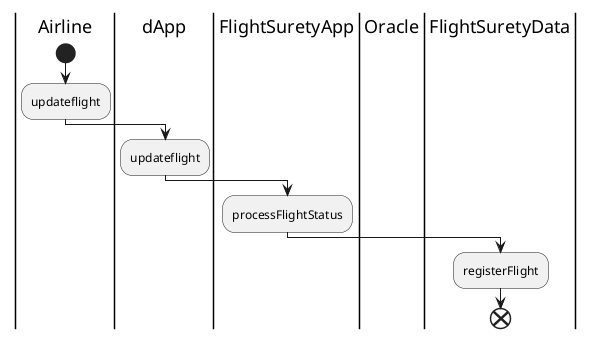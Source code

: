 @startuml
|Airline|
start
:updateflight;
|dApp|
:updateflight;
|FlightSuretyApp|
:processFlightStatus;
|Oracle|
|FlightSuretyData|
:registerFlight;
end
@enduml